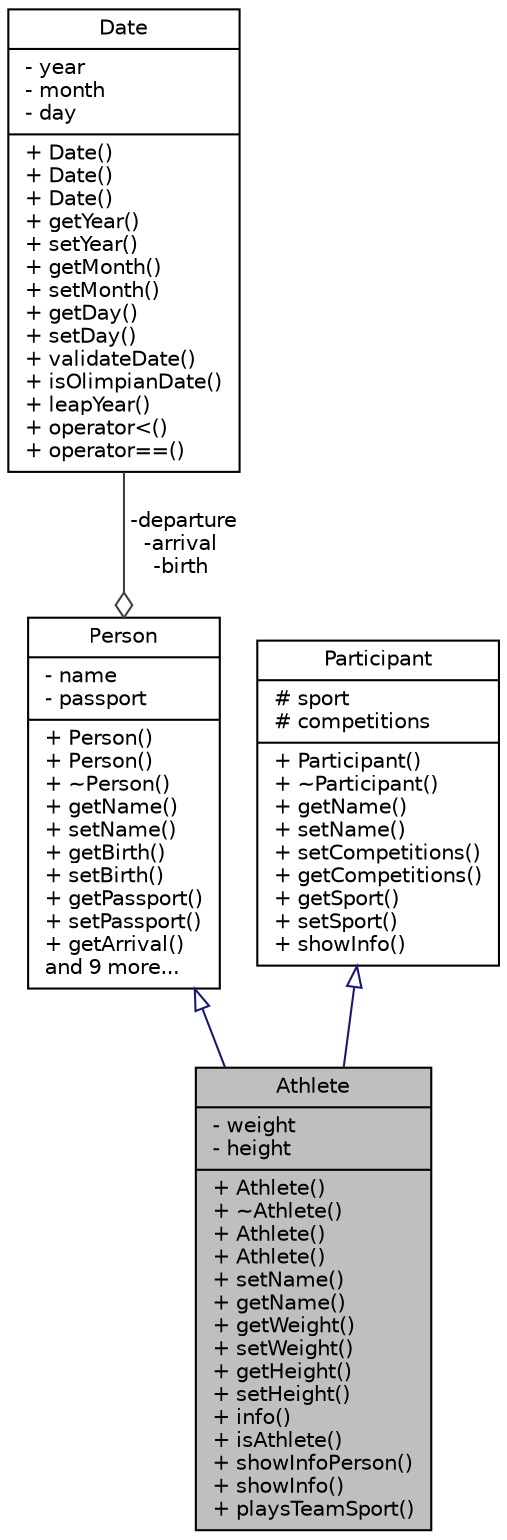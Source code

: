 digraph "Athlete"
{
 // LATEX_PDF_SIZE
  edge [fontname="Helvetica",fontsize="10",labelfontname="Helvetica",labelfontsize="10"];
  node [fontname="Helvetica",fontsize="10",shape=record];
  Node1 [label="{Athlete\n|- weight\l- height\l|+ Athlete()\l+ ~Athlete()\l+ Athlete()\l+ Athlete()\l+ setName()\l+ getName()\l+ getWeight()\l+ setWeight()\l+ getHeight()\l+ setHeight()\l+ info()\l+ isAthlete()\l+ showInfoPerson()\l+ showInfo()\l+ playsTeamSport()\l}",height=0.2,width=0.4,color="black", fillcolor="grey75", style="filled", fontcolor="black",tooltip=" "];
  Node2 -> Node1 [dir="back",color="midnightblue",fontsize="10",style="solid",arrowtail="onormal",fontname="Helvetica"];
  Node2 [label="{Person\n|- name\l- passport\l|+ Person()\l+ Person()\l+ ~Person()\l+ getName()\l+ setName()\l+ getBirth()\l+ setBirth()\l+ getPassport()\l+ setPassport()\l+ getArrival()\land 9 more...\l}",height=0.2,width=0.4,color="black", fillcolor="white", style="filled",URL="$class_person.html",tooltip=" "];
  Node3 -> Node2 [color="grey25",fontsize="10",style="solid",label=" -departure\n-arrival\n-birth" ,arrowhead="odiamond",fontname="Helvetica"];
  Node3 [label="{Date\n|- year\l- month\l- day\l|+ Date()\l+ Date()\l+ Date()\l+ getYear()\l+ setYear()\l+ getMonth()\l+ setMonth()\l+ getDay()\l+ setDay()\l+ validateDate()\l+ isOlimpianDate()\l+ leapYear()\l+ operator\<()\l+ operator==()\l}",height=0.2,width=0.4,color="black", fillcolor="white", style="filled",URL="$class_date.html",tooltip=" "];
  Node4 -> Node1 [dir="back",color="midnightblue",fontsize="10",style="solid",arrowtail="onormal",fontname="Helvetica"];
  Node4 [label="{Participant\n|# sport\l# competitions\l|+ Participant()\l+ ~Participant()\l+ getName()\l+ setName()\l+ setCompetitions()\l+ getCompetitions()\l+ getSport()\l+ setSport()\l+ showInfo()\l}",height=0.2,width=0.4,color="black", fillcolor="white", style="filled",URL="$class_participant.html",tooltip=" "];
}
